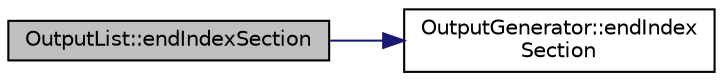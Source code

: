 digraph "OutputList::endIndexSection"
{
 // LATEX_PDF_SIZE
  edge [fontname="Helvetica",fontsize="10",labelfontname="Helvetica",labelfontsize="10"];
  node [fontname="Helvetica",fontsize="10",shape=record];
  rankdir="LR";
  Node1 [label="OutputList::endIndexSection",height=0.2,width=0.4,color="black", fillcolor="grey75", style="filled", fontcolor="black",tooltip=" "];
  Node1 -> Node2 [color="midnightblue",fontsize="10",style="solid",fontname="Helvetica"];
  Node2 [label="OutputGenerator::endIndex\lSection",height=0.2,width=0.4,color="black", fillcolor="white", style="filled",URL="$classOutputGenerator.html#a04f3624f96d78d2cf07813e7ef759f3f",tooltip=" "];
}
